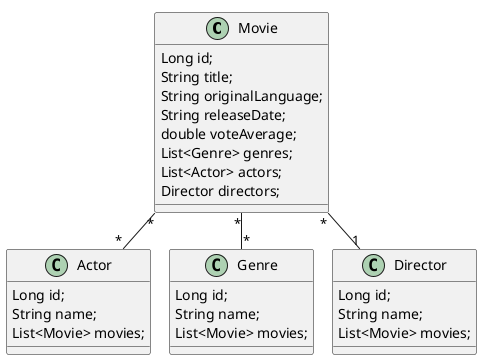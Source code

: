 @startuml
!pragma layout smetana

class Movie
class Actor
class Genre
class Director


Movie "*" -- "*" Actor

Movie "*" -- "*" Genre

Movie "*" -- "1" Director

class Movie {
Long id;
String title;
String originalLanguage;
String releaseDate;
double voteAverage;
List<Genre> genres;
List<Actor> actors;
Director directors;
}

class Actor{
Long id;
String name;
List<Movie> movies;
}

class Genre{
Long id;
String name;
List<Movie> movies;
}

class Director{
Long id;
String name;
List<Movie> movies;
}


@enduml